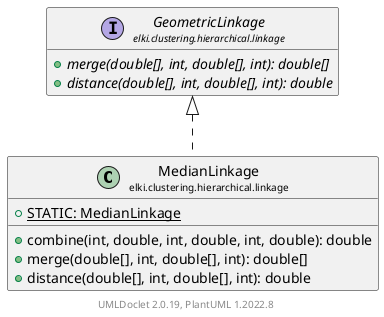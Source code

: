 @startuml
    remove .*\.(Instance|Par|Parameterizer|Factory)$
    set namespaceSeparator none
    hide empty fields
    hide empty methods

    class "<size:14>MedianLinkage\n<size:10>elki.clustering.hierarchical.linkage" as elki.clustering.hierarchical.linkage.MedianLinkage [[MedianLinkage.html]] {
        {static} +STATIC: MedianLinkage
        +combine(int, double, int, double, int, double): double
        +merge(double[], int, double[], int): double[]
        +distance(double[], int, double[], int): double
    }

    interface "<size:14>GeometricLinkage\n<size:10>elki.clustering.hierarchical.linkage" as elki.clustering.hierarchical.linkage.GeometricLinkage [[GeometricLinkage.html]] {
        {abstract} +merge(double[], int, double[], int): double[]
        {abstract} +distance(double[], int, double[], int): double
    }
    class "<size:14>MedianLinkage.Par\n<size:10>elki.clustering.hierarchical.linkage" as elki.clustering.hierarchical.linkage.MedianLinkage.Par [[MedianLinkage.Par.html]]

    elki.clustering.hierarchical.linkage.GeometricLinkage <|.. elki.clustering.hierarchical.linkage.MedianLinkage
    elki.clustering.hierarchical.linkage.MedianLinkage +-- elki.clustering.hierarchical.linkage.MedianLinkage.Par

    center footer UMLDoclet 2.0.19, PlantUML 1.2022.8
@enduml
